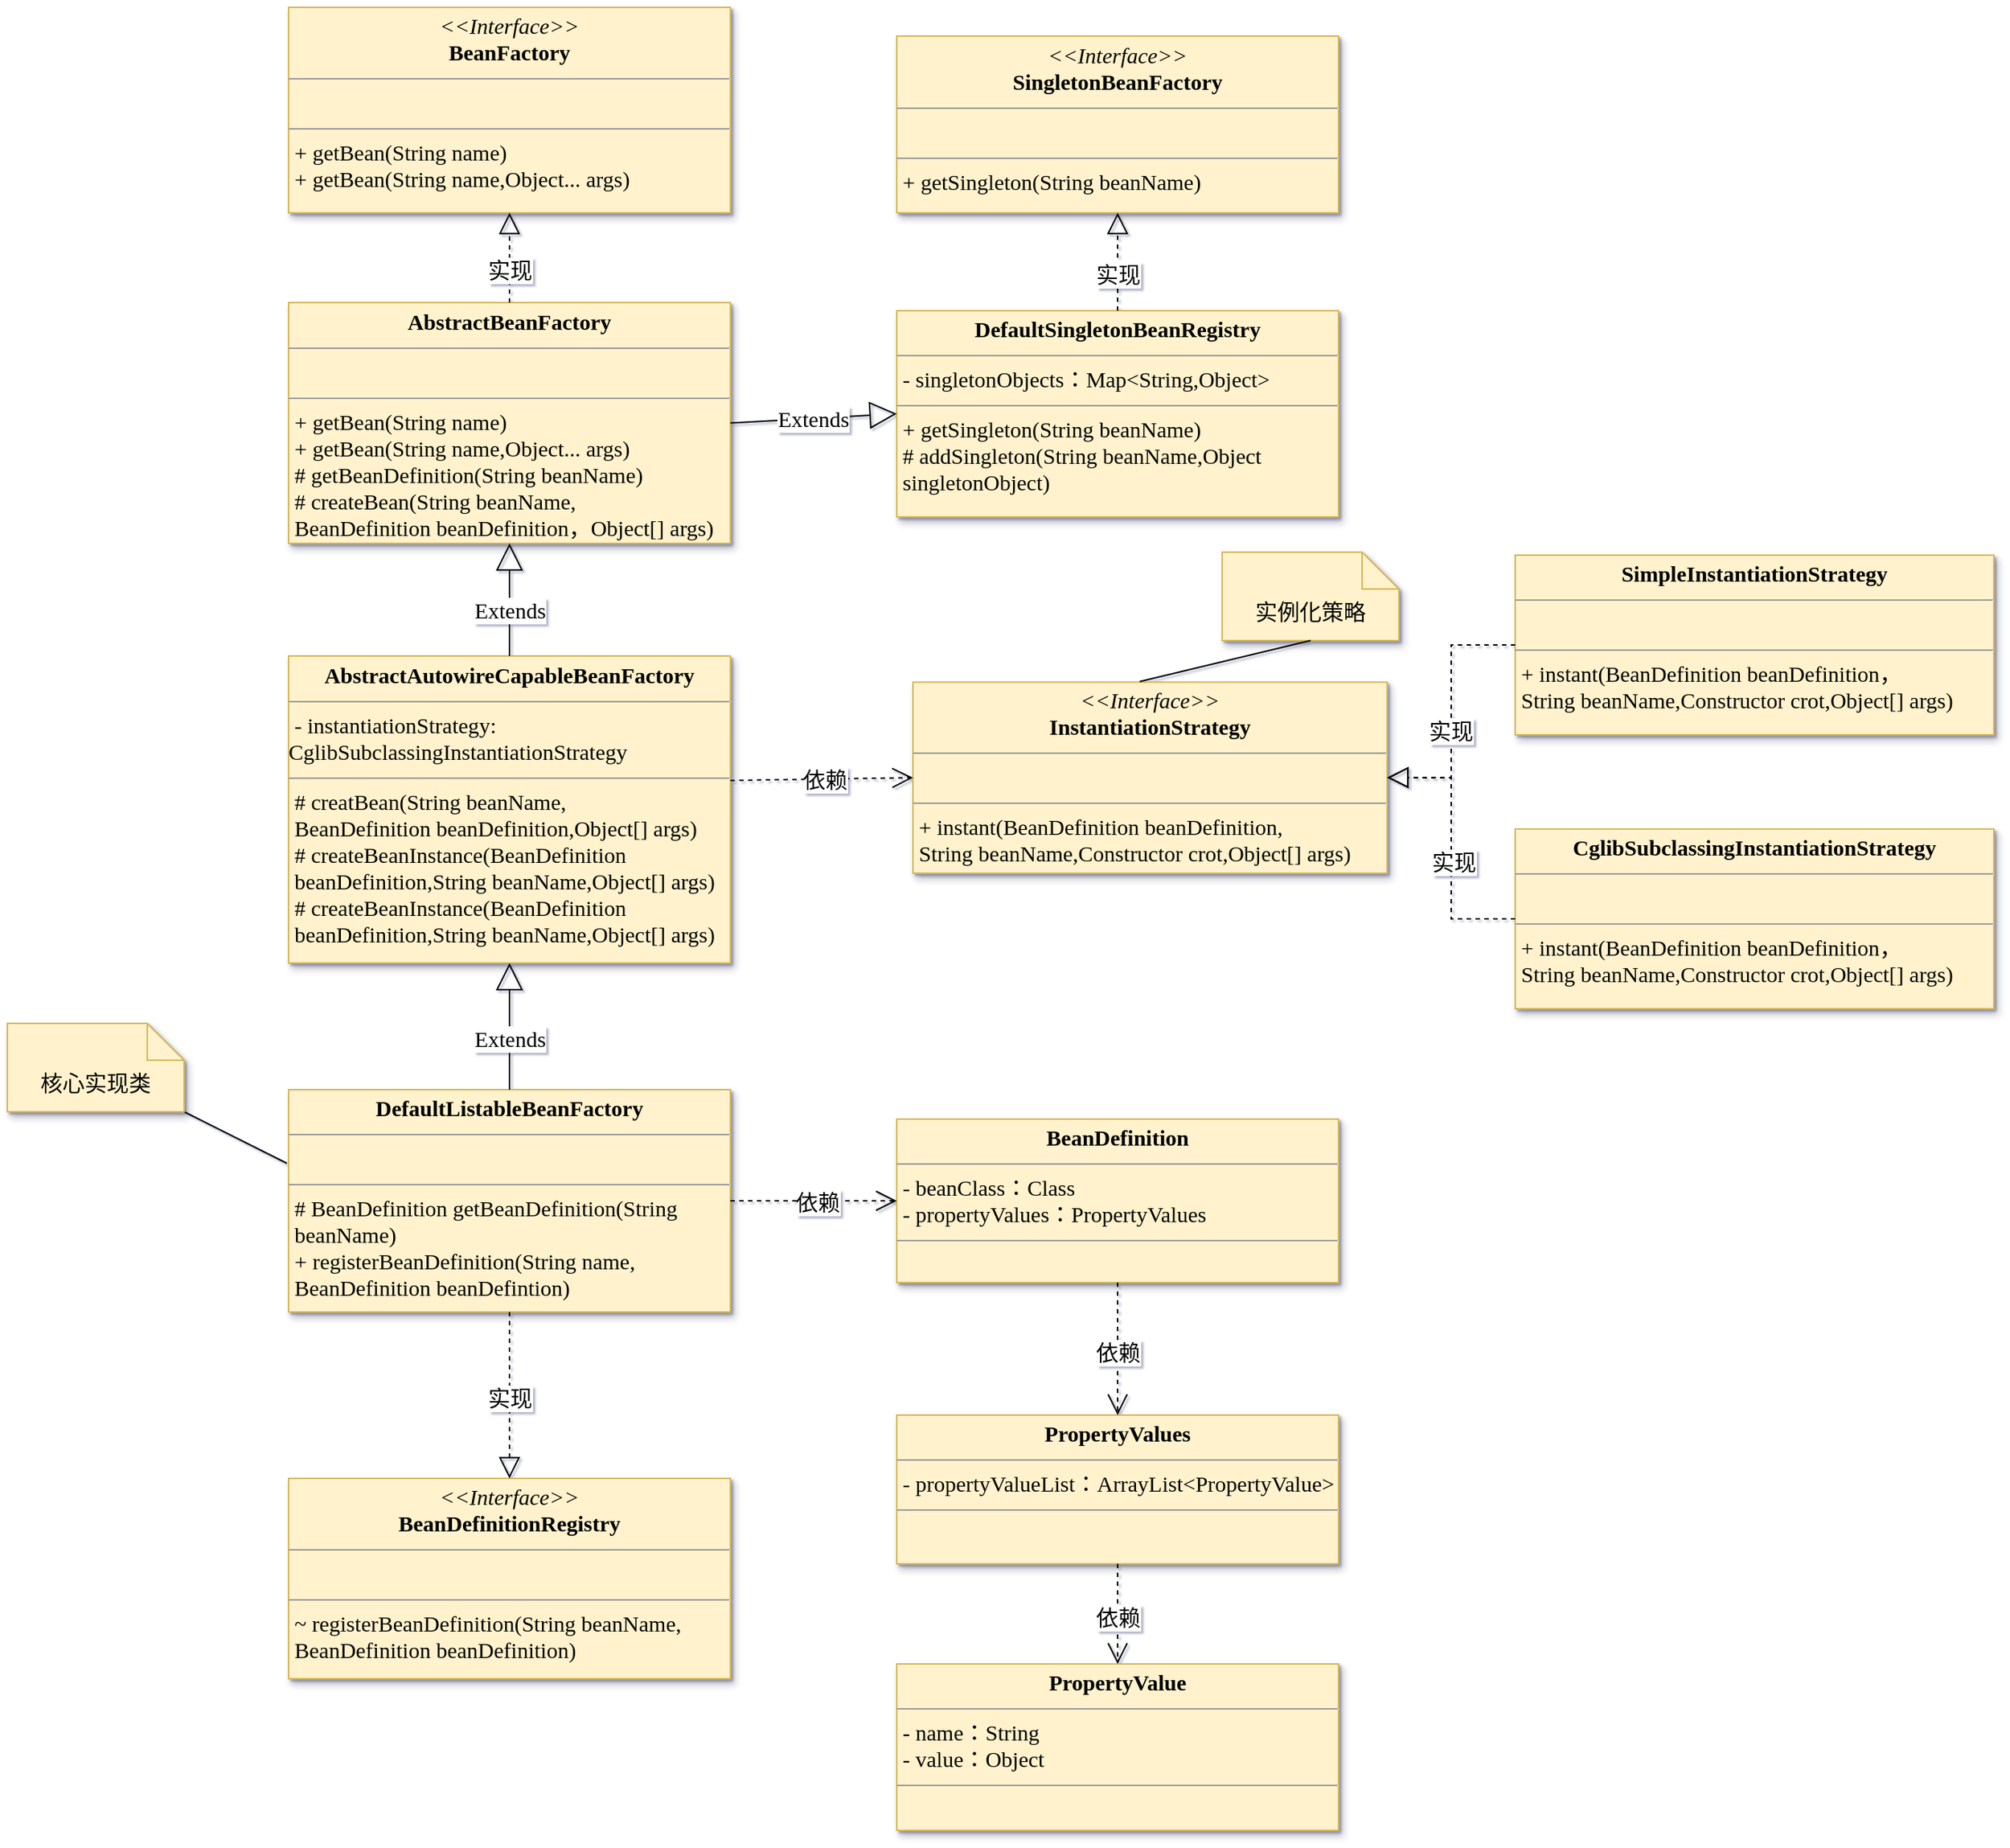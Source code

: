 <mxfile version="20.2.3" type="device"><diagram id="C5RBs43oDa-KdzZeNtuy" name="Page-1"><mxGraphModel dx="1438" dy="649" grid="0" gridSize="10" guides="1" tooltips="1" connect="1" arrows="1" fold="1" page="0" pageScale="1" pageWidth="827" pageHeight="1169" background="none" math="0" shadow="1"><root><mxCell id="WIyWlLk6GJQsqaUBKTNV-0"/><mxCell id="WIyWlLk6GJQsqaUBKTNV-1" parent="WIyWlLk6GJQsqaUBKTNV-0"/><mxCell id="rT3KVEu5mTHiCfy9cLEK-1" value="&lt;p style=&quot;margin: 4px 0px 0px; text-align: center; font-size: 15px;&quot;&gt;&lt;b style=&quot;&quot;&gt;&lt;font style=&quot;font-size: 15px;&quot; face=&quot;Times New Roman&quot;&gt;AbstractBeanFactory&lt;/font&gt;&lt;/b&gt;&lt;/p&gt;&lt;hr style=&quot;font-size: 15px;&quot; size=&quot;1&quot;&gt;&lt;p style=&quot;margin: 0px 0px 0px 4px; font-size: 15px;&quot;&gt;&lt;font style=&quot;font-size: 15px;&quot; face=&quot;Times New Roman&quot;&gt;&lt;br&gt;&lt;/font&gt;&lt;/p&gt;&lt;hr style=&quot;font-size: 15px;&quot; size=&quot;1&quot;&gt;&lt;p style=&quot;margin: 0px 0px 0px 4px; font-size: 15px;&quot;&gt;&lt;font style=&quot;font-size: 15px;&quot; face=&quot;Times New Roman&quot;&gt;+ getBean(String name)&lt;/font&gt;&lt;/p&gt;&lt;p style=&quot;margin: 0px 0px 0px 4px; font-size: 15px;&quot;&gt;&lt;font style=&quot;font-size: 15px;&quot; face=&quot;Times New Roman&quot;&gt;+ getBean(String name,Object... args)&lt;/font&gt;&lt;/p&gt;&lt;p style=&quot;margin: 0px 0px 0px 4px; font-size: 15px;&quot;&gt;&lt;font style=&quot;font-size: 15px;&quot; face=&quot;Times New Roman&quot;&gt;# getBeanDefinition(String beanName)&lt;/font&gt;&lt;/p&gt;&lt;p style=&quot;margin: 0px 0px 0px 4px; font-size: 15px;&quot;&gt;&lt;font style=&quot;font-size: 15px;&quot; face=&quot;Times New Roman&quot;&gt;# createBean(String beanName,&lt;/font&gt;&lt;/p&gt;&lt;p style=&quot;margin: 0px 0px 0px 4px; font-size: 15px;&quot;&gt;&lt;font style=&quot;font-size: 15px;&quot; face=&quot;Times New Roman&quot;&gt;BeanDefinition beanDefinition，Object[] args)&lt;/font&gt;&lt;/p&gt;" style="verticalAlign=top;align=left;overflow=fill;fontSize=12;fontFamily=Helvetica;html=1;rounded=0;fillColor=#fff2cc;strokeColor=#d6b656;labelBorderColor=none;shadow=1;" parent="WIyWlLk6GJQsqaUBKTNV-1" vertex="1"><mxGeometry x="-52" y="259.5" width="300" height="163.5" as="geometry"/></mxCell><mxCell id="rT3KVEu5mTHiCfy9cLEK-2" value="&lt;p style=&quot;margin: 4px 0px 0px; text-align: center; font-size: 15px;&quot;&gt;&lt;font style=&quot;font-size: 15px;&quot; face=&quot;Times New Roman&quot;&gt;&lt;i style=&quot;&quot;&gt;&amp;lt;&amp;lt;Interface&amp;gt;&amp;gt;&lt;/i&gt;&lt;br&gt;&lt;b style=&quot;&quot;&gt;BeanFactory&lt;/b&gt;&lt;/font&gt;&lt;/p&gt;&lt;hr style=&quot;font-size: 15px;&quot; size=&quot;1&quot;&gt;&lt;p style=&quot;margin: 0px 0px 0px 4px; font-size: 15px;&quot;&gt;&lt;font style=&quot;font-size: 15px;&quot; face=&quot;Times New Roman&quot;&gt;&lt;br&gt;&lt;/font&gt;&lt;/p&gt;&lt;hr style=&quot;font-size: 15px;&quot; size=&quot;1&quot;&gt;&lt;p style=&quot;margin: 0px 0px 0px 4px; font-size: 15px;&quot;&gt;&lt;font style=&quot;font-size: 15px;&quot; face=&quot;Times New Roman&quot;&gt;+ getBean(String name)&lt;/font&gt;&lt;/p&gt;&lt;p style=&quot;margin: 0px 0px 0px 4px; font-size: 15px;&quot;&gt;&lt;font style=&quot;font-size: 15px;&quot; face=&quot;Times New Roman&quot;&gt;+ getBean(String name,Object... args)&lt;/font&gt;&lt;/p&gt;" style="verticalAlign=top;align=left;overflow=fill;fontSize=12;fontFamily=Helvetica;html=1;rounded=0;shadow=1;glass=0;labelBackgroundColor=none;labelBorderColor=none;fillColor=#fff2cc;strokeColor=#d6b656;" parent="WIyWlLk6GJQsqaUBKTNV-1" vertex="1"><mxGeometry x="-52" y="59" width="300" height="139.5" as="geometry"/></mxCell><mxCell id="rT3KVEu5mTHiCfy9cLEK-4" value="&lt;p style=&quot;margin: 4px 0px 0px; text-align: center; font-size: 15px;&quot;&gt;&lt;font style=&quot;font-size: 15px;&quot; face=&quot;Times New Roman&quot;&gt;&lt;i style=&quot;&quot;&gt;&amp;lt;&amp;lt;Interface&amp;gt;&amp;gt;&lt;/i&gt;&lt;br&gt;&lt;b style=&quot;&quot;&gt;SingletonBeanFactory&lt;/b&gt;&lt;/font&gt;&lt;/p&gt;&lt;hr style=&quot;font-size: 15px;&quot; size=&quot;1&quot;&gt;&lt;p style=&quot;margin: 0px 0px 0px 4px; font-size: 15px;&quot;&gt;&lt;font style=&quot;font-size: 15px;&quot; face=&quot;Times New Roman&quot;&gt;&lt;br&gt;&lt;/font&gt;&lt;/p&gt;&lt;hr style=&quot;font-size: 15px;&quot; size=&quot;1&quot;&gt;&lt;p style=&quot;margin: 0px 0px 0px 4px; font-size: 15px;&quot;&gt;&lt;font style=&quot;font-size: 15px;&quot; face=&quot;Times New Roman&quot;&gt;+ getSingleton(String beanName)&lt;/font&gt;&lt;/p&gt;" style="verticalAlign=top;align=left;overflow=fill;fontSize=12;fontFamily=Helvetica;html=1;rounded=0;shadow=1;glass=0;labelBackgroundColor=none;labelBorderColor=none;fillColor=#fff2cc;strokeColor=#d6b656;" parent="WIyWlLk6GJQsqaUBKTNV-1" vertex="1"><mxGeometry x="361" y="78.5" width="300" height="120" as="geometry"/></mxCell><mxCell id="rT3KVEu5mTHiCfy9cLEK-6" value="&lt;p style=&quot;margin: 4px 0px 0px; text-align: center; font-size: 15px;&quot;&gt;&lt;b style=&quot;&quot;&gt;&lt;font style=&quot;font-size: 15px;&quot; face=&quot;Times New Roman&quot;&gt;DefaultSingletonBeanRegistry&lt;/font&gt;&lt;/b&gt;&lt;/p&gt;&lt;hr style=&quot;font-size: 15px;&quot; size=&quot;1&quot;&gt;&lt;p style=&quot;margin: 0px 0px 0px 4px; font-size: 15px;&quot;&gt;&lt;font style=&quot;font-size: 15px;&quot; face=&quot;Times New Roman&quot;&gt;- singletonObjects：Map&amp;lt;String,Object&amp;gt;&lt;/font&gt;&lt;/p&gt;&lt;hr style=&quot;font-size: 15px;&quot; size=&quot;1&quot;&gt;&lt;p style=&quot;margin: 0px 0px 0px 4px; font-size: 15px;&quot;&gt;&lt;font style=&quot;font-size: 15px;&quot; face=&quot;Times New Roman&quot;&gt;+ getSingleton(String beanName)&lt;/font&gt;&lt;/p&gt;&lt;p style=&quot;margin: 0px 0px 0px 4px; font-size: 15px;&quot;&gt;&lt;font style=&quot;font-size: 15px;&quot; face=&quot;Times New Roman&quot;&gt;# addSingleton(String beanName,Object&lt;/font&gt;&lt;/p&gt;&lt;p style=&quot;margin: 0px 0px 0px 4px; font-size: 15px;&quot;&gt;&lt;font style=&quot;font-size: 15px;&quot; face=&quot;Times New Roman&quot;&gt;singletonObject)&lt;/font&gt;&lt;/p&gt;" style="verticalAlign=top;align=left;overflow=fill;fontSize=12;fontFamily=Helvetica;html=1;rounded=0;fillColor=#fff2cc;strokeColor=#d6b656;labelBorderColor=none;shadow=1;" parent="WIyWlLk6GJQsqaUBKTNV-1" vertex="1"><mxGeometry x="361" y="265" width="300" height="140" as="geometry"/></mxCell><mxCell id="rT3KVEu5mTHiCfy9cLEK-7" value="" style="endArrow=block;dashed=1;endFill=0;endSize=12;html=1;fontFamily=Times New Roman;fontSize=15;entryX=0.5;entryY=1;entryDx=0;entryDy=0;exitX=0.5;exitY=0;exitDx=0;exitDy=0;" parent="WIyWlLk6GJQsqaUBKTNV-1" source="rT3KVEu5mTHiCfy9cLEK-6" target="rT3KVEu5mTHiCfy9cLEK-4" edge="1"><mxGeometry width="160" relative="1" as="geometry"><mxPoint x="513" y="258" as="sourcePoint"/><mxPoint x="664" y="255" as="targetPoint"/></mxGeometry></mxCell><mxCell id="rT3KVEu5mTHiCfy9cLEK-8" value="Extends" style="endArrow=block;endSize=16;endFill=0;html=1;fontFamily=Times New Roman;fontSize=15;entryX=0;entryY=0.5;entryDx=0;entryDy=0;exitX=1;exitY=0.5;exitDx=0;exitDy=0;" parent="WIyWlLk6GJQsqaUBKTNV-1" source="rT3KVEu5mTHiCfy9cLEK-1" target="rT3KVEu5mTHiCfy9cLEK-6" edge="1"><mxGeometry width="160" relative="1" as="geometry"><mxPoint x="249" y="330" as="sourcePoint"/><mxPoint x="332" y="330" as="targetPoint"/></mxGeometry></mxCell><mxCell id="rT3KVEu5mTHiCfy9cLEK-10" value="&lt;p style=&quot;margin: 4px 0px 0px; text-align: center; font-size: 15px;&quot;&gt;&lt;b style=&quot;&quot;&gt;&lt;font style=&quot;font-size: 15px;&quot; face=&quot;Times New Roman&quot;&gt;AbstractAutowireCapableBeanFactory&lt;/font&gt;&lt;/b&gt;&lt;/p&gt;&lt;hr style=&quot;font-size: 15px;&quot; size=&quot;1&quot;&gt;&lt;p style=&quot;margin: 0px 0px 0px 4px; font-size: 15px;&quot;&gt;&lt;font style=&quot;font-size: 15px;&quot; face=&quot;Times New Roman&quot;&gt;- instantiationStrategy:&lt;/font&gt;&lt;/p&gt;&lt;span style=&quot;font-family: &amp;quot;Times New Roman&amp;quot;; font-size: 15px; text-align: center;&quot;&gt;CglibSubclassingInstantiationStrategy&lt;/span&gt;&lt;br&gt;&lt;hr style=&quot;font-size: 15px;&quot; size=&quot;1&quot;&gt;&lt;p style=&quot;margin: 0px 0px 0px 4px; font-size: 15px;&quot;&gt;&lt;font style=&quot;font-size: 15px;&quot; face=&quot;Times New Roman&quot;&gt;# creatBean(String beanName,&lt;/font&gt;&lt;/p&gt;&lt;p style=&quot;margin: 0px 0px 0px 4px; font-size: 15px;&quot;&gt;&lt;font face=&quot;Times New Roman&quot;&gt;BeanDefinition beanDefinition,Object[] args)&lt;/font&gt;&lt;/p&gt;&lt;p style=&quot;margin: 0px 0px 0px 4px; font-size: 15px;&quot;&gt;&lt;font face=&quot;Times New Roman&quot;&gt;# createBeanInstance(BeanDefinition&amp;nbsp;&lt;/font&gt;&lt;/p&gt;&lt;p style=&quot;margin: 0px 0px 0px 4px; font-size: 15px;&quot;&gt;&lt;span style=&quot;font-family: &amp;quot;Times New Roman&amp;quot;;&quot;&gt;beanDefinition,String beanName,Object[] args)&lt;/span&gt;&lt;font face=&quot;Times New Roman&quot;&gt;&lt;br&gt;&lt;/font&gt;&lt;/p&gt;&lt;p style=&quot;margin: 0px 0px 0px 4px; font-size: 15px;&quot;&gt;&lt;span style=&quot;font-family: &amp;quot;Times New Roman&amp;quot;;&quot;&gt;# createBeanInstance(BeanDefinition&lt;/span&gt;&lt;/p&gt;&lt;p style=&quot;margin: 0px 0px 0px 4px; font-size: 15px;&quot;&gt;&lt;span style=&quot;font-family: &amp;quot;Times New Roman&amp;quot;;&quot;&gt;beanDefinition,String beanName,Object[] args)&lt;/span&gt;&lt;/p&gt;" style="verticalAlign=top;align=left;overflow=fill;fontSize=12;fontFamily=Helvetica;html=1;rounded=0;fillColor=#fff2cc;strokeColor=#d6b656;labelBorderColor=none;shadow=1;" parent="WIyWlLk6GJQsqaUBKTNV-1" vertex="1"><mxGeometry x="-52" y="499.5" width="300" height="208.5" as="geometry"/></mxCell><mxCell id="rT3KVEu5mTHiCfy9cLEK-11" value="" style="endArrow=block;endSize=16;endFill=0;html=1;fontFamily=Times New Roman;fontSize=15;entryX=0.5;entryY=1;entryDx=0;entryDy=0;exitX=0.5;exitY=0;exitDx=0;exitDy=0;" parent="WIyWlLk6GJQsqaUBKTNV-1" source="rT3KVEu5mTHiCfy9cLEK-10" target="rT3KVEu5mTHiCfy9cLEK-1" edge="1"><mxGeometry width="160" relative="1" as="geometry"><mxPoint x="86" y="456" as="sourcePoint"/><mxPoint x="199" y="456" as="targetPoint"/></mxGeometry></mxCell><mxCell id="rT3KVEu5mTHiCfy9cLEK-12" value="Extends" style="edgeLabel;html=1;align=center;verticalAlign=middle;resizable=0;points=[];fontSize=15;fontFamily=Times New Roman;" parent="rT3KVEu5mTHiCfy9cLEK-11" vertex="1" connectable="0"><mxGeometry x="-0.329" relative="1" as="geometry"><mxPoint y="-6" as="offset"/></mxGeometry></mxCell><mxCell id="rT3KVEu5mTHiCfy9cLEK-13" value="&lt;p style=&quot;margin: 4px 0px 0px; text-align: center; font-size: 15px;&quot;&gt;&lt;b style=&quot;&quot;&gt;&lt;font style=&quot;font-size: 15px;&quot; face=&quot;Times New Roman&quot;&gt;DefaultListableBeanFactory&lt;/font&gt;&lt;/b&gt;&lt;/p&gt;&lt;hr style=&quot;font-size: 15px;&quot; size=&quot;1&quot;&gt;&lt;p style=&quot;margin: 0px 0px 0px 4px; font-size: 15px;&quot;&gt;&lt;font style=&quot;font-size: 15px;&quot; face=&quot;Times New Roman&quot;&gt;&lt;br&gt;&lt;/font&gt;&lt;/p&gt;&lt;hr style=&quot;font-size: 15px;&quot; size=&quot;1&quot;&gt;&lt;p style=&quot;margin: 0px 0px 0px 4px; font-size: 15px;&quot;&gt;&lt;font face=&quot;Times New Roman&quot;&gt;# BeanDefinition getBeanDefinition(String&amp;nbsp;&lt;/font&gt;&lt;/p&gt;&lt;p style=&quot;margin: 0px 0px 0px 4px; font-size: 15px;&quot;&gt;&lt;font face=&quot;Times New Roman&quot;&gt;beanName)&lt;/font&gt;&lt;/p&gt;&lt;p style=&quot;margin: 0px 0px 0px 4px; font-size: 15px;&quot;&gt;&lt;font face=&quot;Times New Roman&quot;&gt;+ registerBeanDefinition(String name,&lt;/font&gt;&lt;/p&gt;&lt;p style=&quot;margin: 0px 0px 0px 4px; font-size: 15px;&quot;&gt;&lt;font face=&quot;Times New Roman&quot;&gt;BeanDefinition beanDefintion)&lt;/font&gt;&lt;/p&gt;" style="verticalAlign=top;align=left;overflow=fill;fontSize=12;fontFamily=Helvetica;html=1;rounded=0;fillColor=#fff2cc;strokeColor=#d6b656;labelBorderColor=none;shadow=1;" parent="WIyWlLk6GJQsqaUBKTNV-1" vertex="1"><mxGeometry x="-52" y="794" width="300" height="151" as="geometry"/></mxCell><mxCell id="rT3KVEu5mTHiCfy9cLEK-15" value="&lt;p style=&quot;margin: 4px 0px 0px; text-align: center; font-size: 15px;&quot;&gt;&lt;font style=&quot;font-size: 15px;&quot; face=&quot;Times New Roman&quot;&gt;&lt;i style=&quot;&quot;&gt;&amp;lt;&amp;lt;Interface&amp;gt;&amp;gt;&lt;/i&gt;&lt;br&gt;&lt;b style=&quot;&quot;&gt;BeanDefinitionRegistry&lt;/b&gt;&lt;/font&gt;&lt;/p&gt;&lt;hr style=&quot;font-size: 15px;&quot; size=&quot;1&quot;&gt;&lt;p style=&quot;margin: 0px 0px 0px 4px; font-size: 15px;&quot;&gt;&lt;font style=&quot;font-size: 15px;&quot; face=&quot;Times New Roman&quot;&gt;&lt;br&gt;&lt;/font&gt;&lt;/p&gt;&lt;hr style=&quot;font-size: 15px;&quot; size=&quot;1&quot;&gt;&lt;p style=&quot;margin: 0px 0px 0px 4px; font-size: 15px;&quot;&gt;&lt;font face=&quot;Times New Roman&quot;&gt;~ registerBeanDefinition(String beanName,&lt;/font&gt;&lt;/p&gt;&lt;p style=&quot;margin: 0px 0px 0px 4px; font-size: 15px;&quot;&gt;&lt;font face=&quot;Times New Roman&quot;&gt;BeanDefinition beanDefinition)&lt;/font&gt;&lt;/p&gt;" style="verticalAlign=top;align=left;overflow=fill;fontSize=12;fontFamily=Helvetica;html=1;rounded=0;shadow=1;glass=0;labelBackgroundColor=none;labelBorderColor=none;fillColor=#fff2cc;strokeColor=#d6b656;" parent="WIyWlLk6GJQsqaUBKTNV-1" vertex="1"><mxGeometry x="-52" y="1058" width="300" height="136" as="geometry"/></mxCell><mxCell id="rT3KVEu5mTHiCfy9cLEK-16" value="" style="endArrow=block;endSize=16;endFill=0;html=1;fontFamily=Times New Roman;fontSize=15;entryX=0.5;entryY=1;entryDx=0;entryDy=0;exitX=0.5;exitY=0;exitDx=0;exitDy=0;" parent="WIyWlLk6GJQsqaUBKTNV-1" source="rT3KVEu5mTHiCfy9cLEK-13" target="rT3KVEu5mTHiCfy9cLEK-10" edge="1"><mxGeometry width="160" relative="1" as="geometry"><mxPoint x="110" y="795.5" as="sourcePoint"/><mxPoint x="98.0" y="725.0" as="targetPoint"/></mxGeometry></mxCell><mxCell id="rT3KVEu5mTHiCfy9cLEK-17" value="Extends" style="edgeLabel;html=1;align=center;verticalAlign=middle;resizable=0;points=[];fontSize=15;fontFamily=Times New Roman;" parent="rT3KVEu5mTHiCfy9cLEK-16" vertex="1" connectable="0"><mxGeometry x="-0.329" relative="1" as="geometry"><mxPoint y="-6" as="offset"/></mxGeometry></mxCell><mxCell id="rT3KVEu5mTHiCfy9cLEK-19" value="" style="endArrow=block;dashed=1;endFill=0;endSize=12;html=1;fontFamily=Times New Roman;fontSize=15;entryX=0.5;entryY=1;entryDx=0;entryDy=0;exitX=0.5;exitY=0;exitDx=0;exitDy=0;" parent="WIyWlLk6GJQsqaUBKTNV-1" source="rT3KVEu5mTHiCfy9cLEK-1" target="rT3KVEu5mTHiCfy9cLEK-2" edge="1"><mxGeometry width="160" relative="1" as="geometry"><mxPoint x="138" y="276.5" as="sourcePoint"/><mxPoint x="138" y="210" as="targetPoint"/></mxGeometry></mxCell><mxCell id="rT3KVEu5mTHiCfy9cLEK-20" value="&lt;p style=&quot;margin: 4px 0px 0px; text-align: center; font-size: 15px;&quot;&gt;&lt;b style=&quot;&quot;&gt;&lt;font style=&quot;font-size: 15px;&quot; face=&quot;Times New Roman&quot;&gt;BeanDefinition&lt;/font&gt;&lt;/b&gt;&lt;/p&gt;&lt;hr style=&quot;font-size: 15px;&quot; size=&quot;1&quot;&gt;&lt;p style=&quot;margin: 0px 0px 0px 4px; font-size: 15px;&quot;&gt;&lt;font face=&quot;Times New Roman&quot;&gt;- beanClass：Class&lt;/font&gt;&lt;/p&gt;&lt;p style=&quot;margin: 0px 0px 0px 4px; font-size: 15px;&quot;&gt;&lt;font face=&quot;Times New Roman&quot;&gt;- propertyValues：PropertyValues&lt;/font&gt;&lt;/p&gt;&lt;hr style=&quot;font-size: 15px;&quot; size=&quot;1&quot;&gt;&lt;p style=&quot;margin: 0px 0px 0px 4px; font-size: 15px;&quot;&gt;&lt;br&gt;&lt;/p&gt;" style="verticalAlign=top;align=left;overflow=fill;fontSize=12;fontFamily=Helvetica;html=1;rounded=0;fillColor=#fff2cc;strokeColor=#d6b656;labelBorderColor=none;shadow=1;" parent="WIyWlLk6GJQsqaUBKTNV-1" vertex="1"><mxGeometry x="361" y="814" width="300" height="111" as="geometry"/></mxCell><mxCell id="rT3KVEu5mTHiCfy9cLEK-21" value="依赖" style="endArrow=open;endSize=12;dashed=1;html=1;fontFamily=Times New Roman;fontSize=15;exitX=1;exitY=0.5;exitDx=0;exitDy=0;entryX=0;entryY=0.5;entryDx=0;entryDy=0;" parent="WIyWlLk6GJQsqaUBKTNV-1" source="rT3KVEu5mTHiCfy9cLEK-13" target="rT3KVEu5mTHiCfy9cLEK-20" edge="1"><mxGeometry x="0.043" width="160" relative="1" as="geometry"><mxPoint x="261" y="876" as="sourcePoint"/><mxPoint x="421" y="876" as="targetPoint"/><Array as="points"/><mxPoint as="offset"/></mxGeometry></mxCell><mxCell id="rT3KVEu5mTHiCfy9cLEK-39" style="orthogonalLoop=1;jettySize=auto;html=1;fontFamily=Times New Roman;fontSize=15;endArrow=none;startSize=14;endSize=14;endFill=0;exitX=1;exitY=1;exitDx=0;exitDy=0;exitPerimeter=0;" parent="WIyWlLk6GJQsqaUBKTNV-1" source="rT3KVEu5mTHiCfy9cLEK-22" edge="1"><mxGeometry relative="1" as="geometry"><mxPoint x="-53.2" y="844" as="targetPoint"/></mxGeometry></mxCell><mxCell id="rT3KVEu5mTHiCfy9cLEK-22" value="核心实现类" style="shape=note2;boundedLbl=1;whiteSpace=wrap;html=1;size=25;verticalAlign=top;align=center;shadow=1;labelBorderColor=none;fontFamily=Times New Roman;fontSize=15;fillColor=#fff2cc;strokeColor=#d6b656;" parent="WIyWlLk6GJQsqaUBKTNV-1" vertex="1"><mxGeometry x="-243" y="749" width="120" height="60" as="geometry"/></mxCell><mxCell id="rT3KVEu5mTHiCfy9cLEK-40" value="" style="endArrow=block;dashed=1;endFill=0;endSize=12;html=1;fontFamily=Times New Roman;fontSize=15;entryX=0.5;entryY=0;entryDx=0;entryDy=0;exitX=0.5;exitY=1;exitDx=0;exitDy=0;" parent="WIyWlLk6GJQsqaUBKTNV-1" source="rT3KVEu5mTHiCfy9cLEK-13" target="rT3KVEu5mTHiCfy9cLEK-15" edge="1"><mxGeometry width="160" relative="1" as="geometry"><mxPoint x="127" y="1045" as="sourcePoint"/><mxPoint x="127" y="984" as="targetPoint"/></mxGeometry></mxCell><mxCell id="rT3KVEu5mTHiCfy9cLEK-53" value="实现" style="edgeLabel;html=1;align=center;verticalAlign=middle;resizable=0;points=[];fontSize=15;fontFamily=Times New Roman;" parent="rT3KVEu5mTHiCfy9cLEK-40" vertex="1" connectable="0"><mxGeometry x="0.335" relative="1" as="geometry"><mxPoint y="-18" as="offset"/></mxGeometry></mxCell><mxCell id="rT3KVEu5mTHiCfy9cLEK-41" value="&lt;p style=&quot;margin: 4px 0px 0px; text-align: center; font-size: 15px;&quot;&gt;&lt;font style=&quot;font-size: 15px;&quot; face=&quot;Times New Roman&quot;&gt;&lt;i style=&quot;&quot;&gt;&amp;lt;&amp;lt;Interface&amp;gt;&amp;gt;&lt;/i&gt;&lt;br&gt;&lt;b style=&quot;&quot;&gt;InstantiationStrategy&lt;/b&gt;&lt;/font&gt;&lt;/p&gt;&lt;hr style=&quot;font-size: 15px;&quot; size=&quot;1&quot;&gt;&lt;p style=&quot;margin: 0px 0px 0px 4px; font-size: 15px;&quot;&gt;&lt;font style=&quot;font-size: 15px;&quot; face=&quot;Times New Roman&quot;&gt;&lt;br&gt;&lt;/font&gt;&lt;/p&gt;&lt;hr style=&quot;font-size: 15px;&quot; size=&quot;1&quot;&gt;&lt;p style=&quot;margin: 0px 0px 0px 4px; font-size: 15px;&quot;&gt;&lt;font style=&quot;font-size: 15px;&quot; face=&quot;Times New Roman&quot;&gt;+ instant(BeanDefinition beanDefinition,&lt;/font&gt;&lt;/p&gt;&lt;p style=&quot;margin: 0px 0px 0px 4px; font-size: 15px;&quot;&gt;&lt;font style=&quot;font-size: 15px;&quot; face=&quot;Times New Roman&quot;&gt;String beanName,Constructor crot,Object[] args)&lt;/font&gt;&lt;/p&gt;" style="verticalAlign=top;align=left;overflow=fill;fontSize=12;fontFamily=Helvetica;html=1;rounded=0;shadow=1;glass=0;labelBackgroundColor=none;labelBorderColor=none;fillColor=#fff2cc;strokeColor=#d6b656;" parent="WIyWlLk6GJQsqaUBKTNV-1" vertex="1"><mxGeometry x="372" y="517.25" width="322" height="129.75" as="geometry"/></mxCell><mxCell id="rT3KVEu5mTHiCfy9cLEK-43" value="&lt;p style=&quot;margin: 4px 0px 0px; text-align: center; font-size: 15px;&quot;&gt;&lt;font face=&quot;Times New Roman&quot;&gt;&lt;b&gt;SimpleInstantiationStrategy&lt;/b&gt;&lt;/font&gt;&lt;/p&gt;&lt;hr style=&quot;font-size: 15px;&quot; size=&quot;1&quot;&gt;&lt;p style=&quot;margin: 0px 0px 0px 4px; font-size: 15px;&quot;&gt;&lt;br&gt;&lt;/p&gt;&lt;hr style=&quot;font-size: 15px;&quot; size=&quot;1&quot;&gt;&lt;p style=&quot;margin: 0px 0px 0px 4px; font-size: 15px;&quot;&gt;&lt;font face=&quot;Times New Roman&quot;&gt;+ instant(BeanDefinition beanDefinition，&lt;/font&gt;&lt;/p&gt;&lt;p style=&quot;margin: 0px 0px 0px 4px; font-size: 15px;&quot;&gt;&lt;font face=&quot;Times New Roman&quot;&gt;String beanName,Constructor crot,Object[] args)&lt;/font&gt;&lt;/p&gt;" style="verticalAlign=top;align=left;overflow=fill;fontSize=12;fontFamily=Helvetica;html=1;rounded=0;fillColor=#fff2cc;strokeColor=#d6b656;labelBorderColor=none;shadow=1;" parent="WIyWlLk6GJQsqaUBKTNV-1" vertex="1"><mxGeometry x="781" y="431" width="325" height="122" as="geometry"/></mxCell><mxCell id="rT3KVEu5mTHiCfy9cLEK-44" value="&lt;p style=&quot;margin: 4px 0px 0px; text-align: center; font-size: 15px;&quot;&gt;&lt;font face=&quot;Times New Roman&quot;&gt;&lt;b&gt;CglibSubclassingInstantiationStrategy&lt;/b&gt;&lt;/font&gt;&lt;/p&gt;&lt;hr style=&quot;font-size: 15px;&quot; size=&quot;1&quot;&gt;&lt;p style=&quot;margin: 0px 0px 0px 4px; font-size: 15px;&quot;&gt;&lt;br&gt;&lt;/p&gt;&lt;hr style=&quot;font-size: 15px;&quot; size=&quot;1&quot;&gt;&lt;p style=&quot;margin: 0px 0px 0px 4px; font-size: 15px;&quot;&gt;&lt;font face=&quot;Times New Roman&quot;&gt;+ instant(BeanDefinition beanDefinition，&lt;/font&gt;&lt;/p&gt;&lt;p style=&quot;margin: 0px 0px 0px 4px; font-size: 15px;&quot;&gt;&lt;font face=&quot;Times New Roman&quot;&gt;String beanName,Constructor crot,Object[] args)&lt;/font&gt;&lt;/p&gt;" style="verticalAlign=top;align=left;overflow=fill;fontSize=12;fontFamily=Helvetica;html=1;rounded=0;fillColor=#fff2cc;strokeColor=#d6b656;labelBorderColor=none;shadow=1;" parent="WIyWlLk6GJQsqaUBKTNV-1" vertex="1"><mxGeometry x="781" y="617" width="325" height="122" as="geometry"/></mxCell><mxCell id="rT3KVEu5mTHiCfy9cLEK-45" value="" style="endArrow=block;dashed=1;endFill=0;endSize=12;html=1;fontFamily=Times New Roman;fontSize=15;exitX=0;exitY=0.5;exitDx=0;exitDy=0;entryX=1;entryY=0.5;entryDx=0;entryDy=0;edgeStyle=orthogonalEdgeStyle;rounded=0;" parent="WIyWlLk6GJQsqaUBKTNV-1" source="rT3KVEu5mTHiCfy9cLEK-43" target="rT3KVEu5mTHiCfy9cLEK-41" edge="1"><mxGeometry width="160" relative="1" as="geometry"><mxPoint x="591" y="463" as="sourcePoint"/><mxPoint x="751" y="463" as="targetPoint"/></mxGeometry></mxCell><mxCell id="rT3KVEu5mTHiCfy9cLEK-47" value="实现" style="edgeLabel;html=1;align=center;verticalAlign=middle;resizable=0;points=[];fontSize=15;fontFamily=Times New Roman;" parent="rT3KVEu5mTHiCfy9cLEK-45" vertex="1" connectable="0"><mxGeometry x="0.148" y="-1" relative="1" as="geometry"><mxPoint as="offset"/></mxGeometry></mxCell><mxCell id="rT3KVEu5mTHiCfy9cLEK-46" value="" style="endArrow=block;dashed=1;endFill=0;endSize=12;html=1;fontFamily=Times New Roman;fontSize=15;exitX=0;exitY=0.5;exitDx=0;exitDy=0;entryX=1;entryY=0.5;entryDx=0;entryDy=0;edgeStyle=orthogonalEdgeStyle;rounded=0;" parent="WIyWlLk6GJQsqaUBKTNV-1" source="rT3KVEu5mTHiCfy9cLEK-44" target="rT3KVEu5mTHiCfy9cLEK-41" edge="1"><mxGeometry width="160" relative="1" as="geometry"><mxPoint x="791" y="515" as="sourcePoint"/><mxPoint x="704" y="592.125" as="targetPoint"/></mxGeometry></mxCell><mxCell id="rT3KVEu5mTHiCfy9cLEK-48" value="实现" style="edgeLabel;html=1;align=center;verticalAlign=middle;resizable=0;points=[];fontSize=15;fontFamily=Times New Roman;" parent="rT3KVEu5mTHiCfy9cLEK-46" vertex="1" connectable="0"><mxGeometry x="-0.166" y="-3" relative="1" as="geometry"><mxPoint x="-2" y="-6" as="offset"/></mxGeometry></mxCell><mxCell id="rT3KVEu5mTHiCfy9cLEK-49" value="实现" style="edgeLabel;html=1;align=center;verticalAlign=middle;resizable=0;points=[];fontSize=15;fontFamily=Times New Roman;" parent="WIyWlLk6GJQsqaUBKTNV-1" vertex="1" connectable="0"><mxGeometry x="511" y="240" as="geometry"/></mxCell><mxCell id="rT3KVEu5mTHiCfy9cLEK-50" value="实现" style="edgeLabel;html=1;align=center;verticalAlign=middle;resizable=0;points=[];fontSize=15;fontFamily=Times New Roman;" parent="WIyWlLk6GJQsqaUBKTNV-1" vertex="1" connectable="0"><mxGeometry x="98" y="237" as="geometry"/></mxCell><mxCell id="rT3KVEu5mTHiCfy9cLEK-54" value="依赖" style="endArrow=open;endSize=12;dashed=1;html=1;fontFamily=Times New Roman;fontSize=15;exitX=1;exitY=0.5;exitDx=0;exitDy=0;entryX=0;entryY=0.5;entryDx=0;entryDy=0;" parent="WIyWlLk6GJQsqaUBKTNV-1" target="rT3KVEu5mTHiCfy9cLEK-41" edge="1"><mxGeometry x="0.043" width="160" relative="1" as="geometry"><mxPoint x="248" y="584" as="sourcePoint"/><mxPoint x="358" y="582" as="targetPoint"/><Array as="points"/><mxPoint as="offset"/></mxGeometry></mxCell><mxCell id="rT3KVEu5mTHiCfy9cLEK-57" value="实例化策略" style="shape=note2;boundedLbl=1;whiteSpace=wrap;html=1;size=25;verticalAlign=top;align=center;shadow=1;labelBorderColor=none;fontFamily=Times New Roman;fontSize=15;fillColor=#fff2cc;strokeColor=#d6b656;" parent="WIyWlLk6GJQsqaUBKTNV-1" vertex="1"><mxGeometry x="582" y="429" width="120" height="60" as="geometry"/></mxCell><mxCell id="rT3KVEu5mTHiCfy9cLEK-58" style="orthogonalLoop=1;jettySize=auto;html=1;fontFamily=Times New Roman;fontSize=15;endArrow=none;startSize=14;endSize=14;endFill=0;exitX=0.5;exitY=1;exitDx=0;exitDy=0;exitPerimeter=0;entryX=0.478;entryY=-0.003;entryDx=0;entryDy=0;entryPerimeter=0;" parent="WIyWlLk6GJQsqaUBKTNV-1" source="rT3KVEu5mTHiCfy9cLEK-57" target="rT3KVEu5mTHiCfy9cLEK-41" edge="1"><mxGeometry relative="1" as="geometry"><mxPoint x="615.8" y="517.25" as="targetPoint"/><mxPoint x="546" y="482.25" as="sourcePoint"/></mxGeometry></mxCell><mxCell id="ovjNLrAhDGf2XsnUD2_1-0" value="&lt;p style=&quot;margin: 4px 0px 0px; text-align: center; font-size: 15px;&quot;&gt;&lt;b style=&quot;&quot;&gt;&lt;font style=&quot;font-size: 15px;&quot; face=&quot;Times New Roman&quot;&gt;PropertyValues&lt;/font&gt;&lt;/b&gt;&lt;/p&gt;&lt;hr style=&quot;font-size: 15px;&quot; size=&quot;1&quot;&gt;&lt;p style=&quot;margin: 0px 0px 0px 4px; font-size: 15px;&quot;&gt;&lt;font face=&quot;Times New Roman&quot;&gt;- propertyValueList：ArrayList&amp;lt;PropertyValue&amp;gt;&lt;/font&gt;&lt;/p&gt;&lt;hr style=&quot;font-size: 15px;&quot; size=&quot;1&quot;&gt;&lt;p style=&quot;margin: 0px 0px 0px 4px; font-size: 15px;&quot;&gt;&lt;br&gt;&lt;/p&gt;" style="verticalAlign=top;align=left;overflow=fill;fontSize=12;fontFamily=Helvetica;html=1;rounded=0;fillColor=#fff2cc;strokeColor=#d6b656;labelBorderColor=none;shadow=1;" vertex="1" parent="WIyWlLk6GJQsqaUBKTNV-1"><mxGeometry x="361" y="1015" width="300" height="101" as="geometry"/></mxCell><mxCell id="ovjNLrAhDGf2XsnUD2_1-1" value="&lt;p style=&quot;margin: 4px 0px 0px; text-align: center; font-size: 15px;&quot;&gt;&lt;b style=&quot;&quot;&gt;&lt;font style=&quot;font-size: 15px;&quot; face=&quot;Times New Roman&quot;&gt;PropertyValue&lt;/font&gt;&lt;/b&gt;&lt;/p&gt;&lt;hr style=&quot;font-size: 15px;&quot; size=&quot;1&quot;&gt;&lt;p style=&quot;margin: 0px 0px 0px 4px; font-size: 15px;&quot;&gt;&lt;font face=&quot;Times New Roman&quot;&gt;- name：String&lt;/font&gt;&lt;/p&gt;&lt;p style=&quot;margin: 0px 0px 0px 4px; font-size: 15px;&quot;&gt;&lt;font face=&quot;Times New Roman&quot;&gt;- value：Object&lt;/font&gt;&lt;/p&gt;&lt;hr style=&quot;font-size: 15px;&quot; size=&quot;1&quot;&gt;&lt;p style=&quot;margin: 0px 0px 0px 4px; font-size: 15px;&quot;&gt;&lt;br&gt;&lt;/p&gt;" style="verticalAlign=top;align=left;overflow=fill;fontSize=12;fontFamily=Helvetica;html=1;rounded=0;fillColor=#fff2cc;strokeColor=#d6b656;labelBorderColor=none;shadow=1;" vertex="1" parent="WIyWlLk6GJQsqaUBKTNV-1"><mxGeometry x="361" y="1184" width="300" height="113" as="geometry"/></mxCell><mxCell id="ovjNLrAhDGf2XsnUD2_1-2" value="依赖" style="endArrow=open;endSize=12;dashed=1;html=1;fontFamily=Times New Roman;fontSize=15;exitX=0.5;exitY=1;exitDx=0;exitDy=0;entryX=0.5;entryY=0;entryDx=0;entryDy=0;" edge="1" parent="WIyWlLk6GJQsqaUBKTNV-1" source="rT3KVEu5mTHiCfy9cLEK-20" target="ovjNLrAhDGf2XsnUD2_1-0"><mxGeometry x="0.043" width="160" relative="1" as="geometry"><mxPoint x="679" y="993.87" as="sourcePoint"/><mxPoint x="803" y="991.995" as="targetPoint"/><Array as="points"/><mxPoint as="offset"/></mxGeometry></mxCell><mxCell id="ovjNLrAhDGf2XsnUD2_1-3" value="依赖" style="endArrow=open;endSize=12;dashed=1;html=1;fontFamily=Times New Roman;fontSize=15;exitX=0.5;exitY=1;exitDx=0;exitDy=0;entryX=0.5;entryY=0;entryDx=0;entryDy=0;" edge="1" parent="WIyWlLk6GJQsqaUBKTNV-1" source="ovjNLrAhDGf2XsnUD2_1-0" target="ovjNLrAhDGf2XsnUD2_1-1"><mxGeometry x="0.043" width="160" relative="1" as="geometry"><mxPoint x="521" y="935.0" as="sourcePoint"/><mxPoint x="521" y="998" as="targetPoint"/><Array as="points"/><mxPoint as="offset"/></mxGeometry></mxCell></root></mxGraphModel></diagram></mxfile>